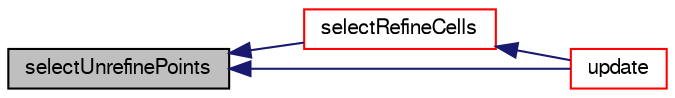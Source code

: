 digraph "selectUnrefinePoints"
{
  bgcolor="transparent";
  edge [fontname="FreeSans",fontsize="10",labelfontname="FreeSans",labelfontsize="10"];
  node [fontname="FreeSans",fontsize="10",shape=record];
  rankdir="LR";
  Node4245 [label="selectUnrefinePoints",height=0.2,width=0.4,color="black", fillcolor="grey75", style="filled", fontcolor="black"];
  Node4245 -> Node4246 [dir="back",color="midnightblue",fontsize="10",style="solid",fontname="FreeSans"];
  Node4246 [label="selectRefineCells",height=0.2,width=0.4,color="red",URL="$a21370.html#af10d75dd74d1a863c31d3710f02bd162",tooltip="Subset candidate cells for refinement. "];
  Node4246 -> Node4250 [dir="back",color="midnightblue",fontsize="10",style="solid",fontname="FreeSans"];
  Node4250 [label="update",height=0.2,width=0.4,color="red",URL="$a21370.html#aa2aac016e2bf7b5bd2b271786c2791aa",tooltip="Update the mesh for both mesh motion and topology change. "];
  Node4245 -> Node4250 [dir="back",color="midnightblue",fontsize="10",style="solid",fontname="FreeSans"];
}
